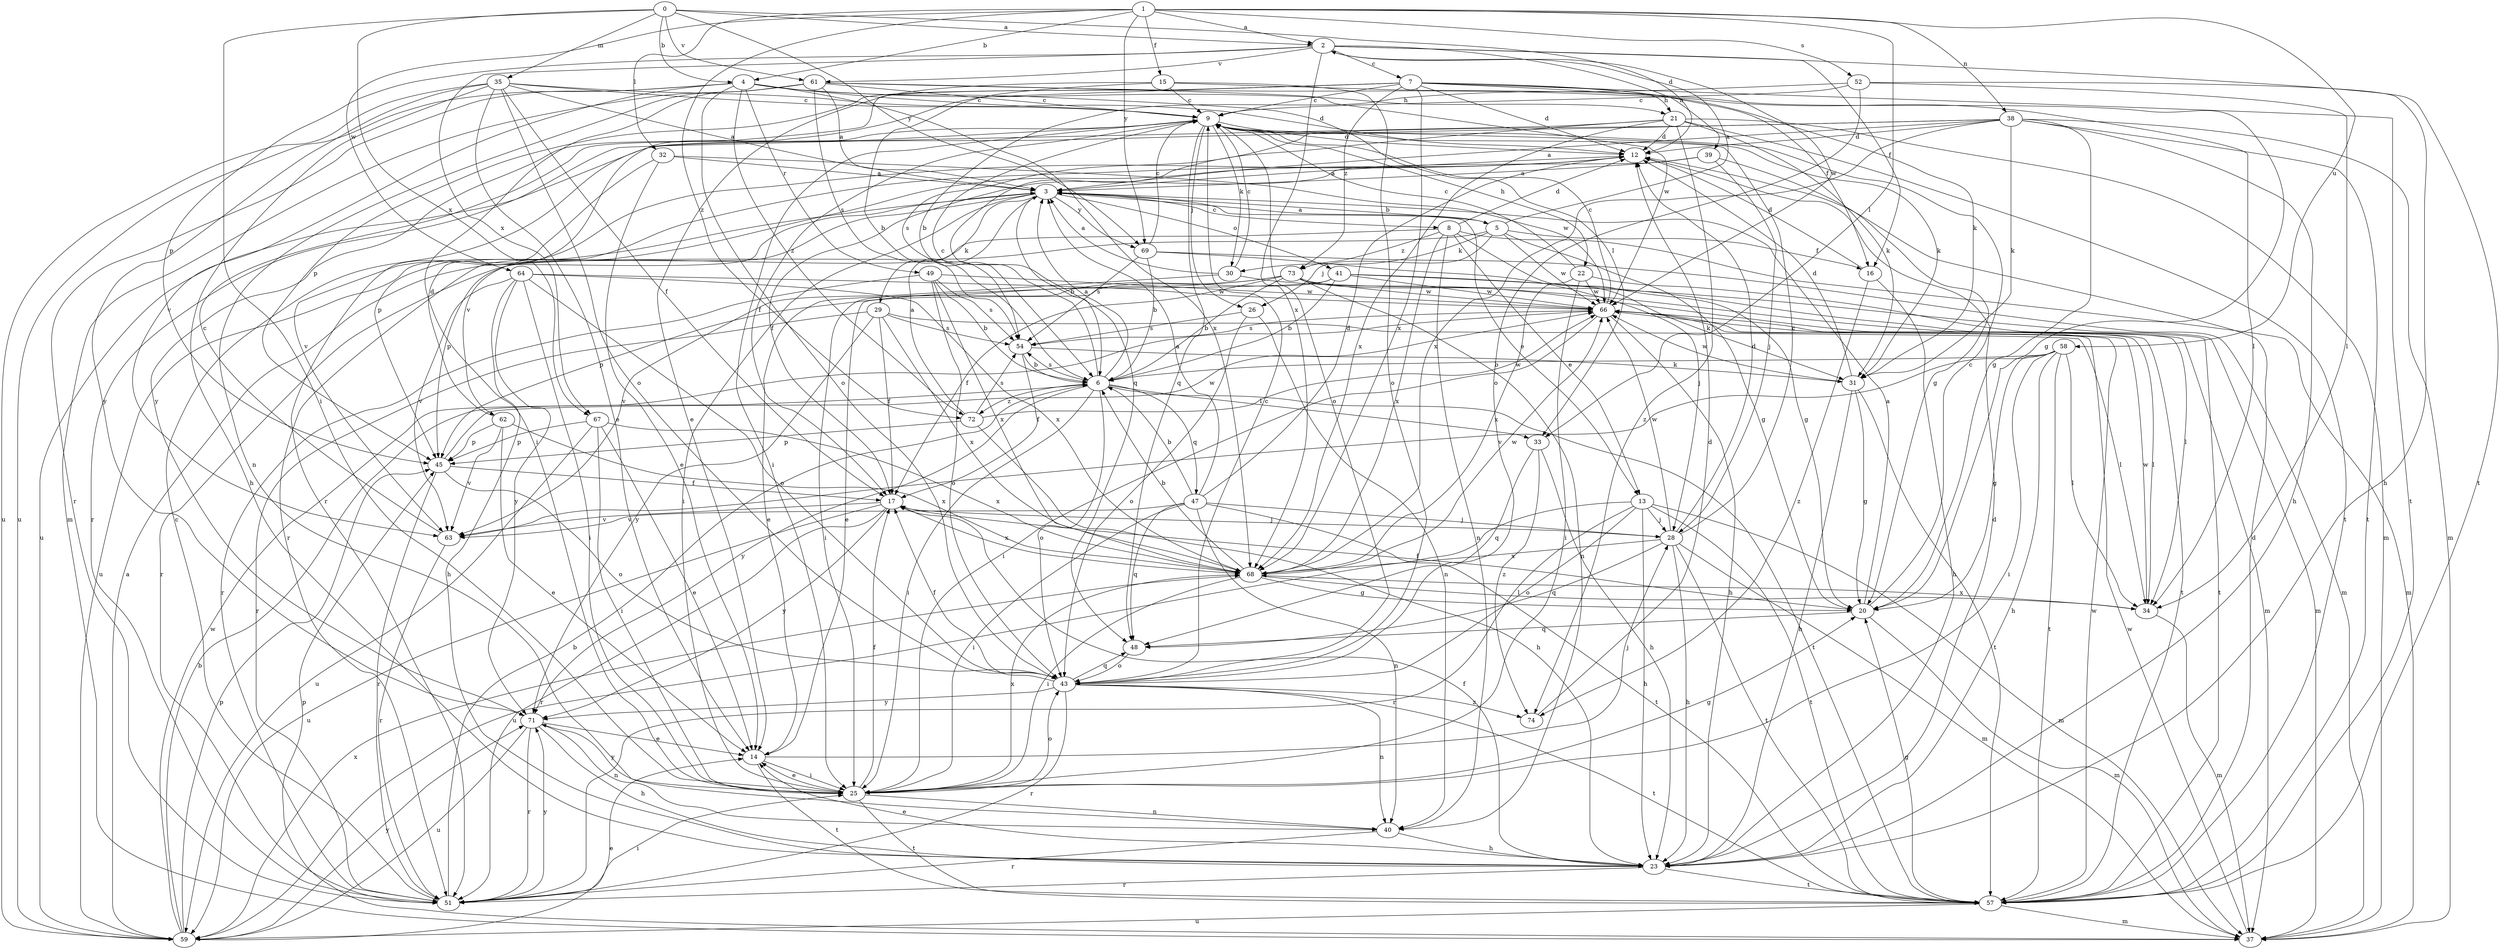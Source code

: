 strict digraph  {
0;
1;
2;
3;
4;
5;
6;
7;
8;
9;
12;
13;
14;
15;
16;
17;
20;
21;
22;
23;
25;
26;
28;
29;
30;
31;
32;
33;
34;
35;
37;
38;
39;
40;
41;
43;
45;
47;
48;
49;
51;
52;
54;
57;
58;
59;
61;
62;
63;
64;
66;
67;
68;
69;
71;
72;
73;
74;
0 -> 2  [label=a];
0 -> 4  [label=b];
0 -> 12  [label=d];
0 -> 25  [label=i];
0 -> 35  [label=m];
0 -> 61  [label=v];
0 -> 67  [label=x];
0 -> 69  [label=y];
1 -> 2  [label=a];
1 -> 4  [label=b];
1 -> 15  [label=f];
1 -> 32  [label=l];
1 -> 33  [label=l];
1 -> 38  [label=n];
1 -> 52  [label=s];
1 -> 58  [label=u];
1 -> 64  [label=w];
1 -> 69  [label=y];
1 -> 72  [label=z];
2 -> 7  [label=c];
2 -> 16  [label=f];
2 -> 39  [label=n];
2 -> 45  [label=p];
2 -> 57  [label=t];
2 -> 61  [label=v];
2 -> 66  [label=w];
2 -> 67  [label=x];
2 -> 68  [label=x];
3 -> 5  [label=b];
3 -> 6  [label=b];
3 -> 8  [label=c];
3 -> 13  [label=e];
3 -> 25  [label=i];
3 -> 29  [label=k];
3 -> 41  [label=o];
3 -> 59  [label=u];
3 -> 62  [label=v];
3 -> 69  [label=y];
4 -> 9  [label=c];
4 -> 21  [label=h];
4 -> 33  [label=l];
4 -> 43  [label=o];
4 -> 49  [label=r];
4 -> 51  [label=r];
4 -> 59  [label=u];
4 -> 63  [label=v];
4 -> 68  [label=x];
4 -> 72  [label=z];
5 -> 2  [label=a];
5 -> 3  [label=a];
5 -> 16  [label=f];
5 -> 20  [label=g];
5 -> 26  [label=j];
5 -> 30  [label=k];
5 -> 51  [label=r];
5 -> 66  [label=w];
6 -> 3  [label=a];
6 -> 9  [label=c];
6 -> 25  [label=i];
6 -> 33  [label=l];
6 -> 43  [label=o];
6 -> 47  [label=q];
6 -> 54  [label=s];
6 -> 57  [label=t];
6 -> 71  [label=y];
6 -> 72  [label=z];
7 -> 9  [label=c];
7 -> 12  [label=d];
7 -> 16  [label=f];
7 -> 20  [label=g];
7 -> 21  [label=h];
7 -> 45  [label=p];
7 -> 51  [label=r];
7 -> 57  [label=t];
7 -> 68  [label=x];
7 -> 71  [label=y];
7 -> 73  [label=z];
8 -> 12  [label=d];
8 -> 13  [label=e];
8 -> 20  [label=g];
8 -> 37  [label=m];
8 -> 40  [label=n];
8 -> 45  [label=p];
8 -> 68  [label=x];
8 -> 73  [label=z];
9 -> 12  [label=d];
9 -> 17  [label=f];
9 -> 22  [label=h];
9 -> 25  [label=i];
9 -> 26  [label=j];
9 -> 30  [label=k];
9 -> 31  [label=k];
9 -> 43  [label=o];
9 -> 48  [label=q];
12 -> 3  [label=a];
12 -> 51  [label=r];
12 -> 63  [label=v];
13 -> 23  [label=h];
13 -> 28  [label=j];
13 -> 37  [label=m];
13 -> 43  [label=o];
13 -> 51  [label=r];
13 -> 57  [label=t];
13 -> 59  [label=u];
14 -> 25  [label=i];
14 -> 28  [label=j];
14 -> 57  [label=t];
15 -> 6  [label=b];
15 -> 9  [label=c];
15 -> 14  [label=e];
15 -> 31  [label=k];
15 -> 43  [label=o];
16 -> 12  [label=d];
16 -> 23  [label=h];
16 -> 74  [label=z];
17 -> 28  [label=j];
17 -> 51  [label=r];
17 -> 59  [label=u];
17 -> 63  [label=v];
17 -> 68  [label=x];
17 -> 71  [label=y];
20 -> 3  [label=a];
20 -> 9  [label=c];
20 -> 17  [label=f];
20 -> 37  [label=m];
20 -> 48  [label=q];
21 -> 12  [label=d];
21 -> 31  [label=k];
21 -> 37  [label=m];
21 -> 48  [label=q];
21 -> 51  [label=r];
21 -> 57  [label=t];
21 -> 68  [label=x];
21 -> 74  [label=z];
22 -> 9  [label=c];
22 -> 25  [label=i];
22 -> 57  [label=t];
22 -> 66  [label=w];
22 -> 68  [label=x];
23 -> 12  [label=d];
23 -> 14  [label=e];
23 -> 17  [label=f];
23 -> 51  [label=r];
23 -> 57  [label=t];
25 -> 14  [label=e];
25 -> 17  [label=f];
25 -> 20  [label=g];
25 -> 40  [label=n];
25 -> 43  [label=o];
25 -> 57  [label=t];
25 -> 68  [label=x];
25 -> 71  [label=y];
26 -> 40  [label=n];
26 -> 43  [label=o];
26 -> 54  [label=s];
28 -> 9  [label=c];
28 -> 12  [label=d];
28 -> 23  [label=h];
28 -> 37  [label=m];
28 -> 48  [label=q];
28 -> 57  [label=t];
28 -> 66  [label=w];
28 -> 68  [label=x];
29 -> 17  [label=f];
29 -> 34  [label=l];
29 -> 51  [label=r];
29 -> 54  [label=s];
29 -> 68  [label=x];
29 -> 71  [label=y];
30 -> 3  [label=a];
30 -> 9  [label=c];
30 -> 34  [label=l];
30 -> 63  [label=v];
31 -> 12  [label=d];
31 -> 20  [label=g];
31 -> 23  [label=h];
31 -> 57  [label=t];
31 -> 66  [label=w];
32 -> 3  [label=a];
32 -> 14  [label=e];
32 -> 45  [label=p];
32 -> 66  [label=w];
33 -> 23  [label=h];
33 -> 48  [label=q];
33 -> 74  [label=z];
34 -> 37  [label=m];
34 -> 66  [label=w];
34 -> 68  [label=x];
35 -> 3  [label=a];
35 -> 9  [label=c];
35 -> 12  [label=d];
35 -> 14  [label=e];
35 -> 17  [label=f];
35 -> 23  [label=h];
35 -> 43  [label=o];
35 -> 59  [label=u];
35 -> 71  [label=y];
37 -> 45  [label=p];
37 -> 66  [label=w];
38 -> 3  [label=a];
38 -> 12  [label=d];
38 -> 20  [label=g];
38 -> 23  [label=h];
38 -> 31  [label=k];
38 -> 37  [label=m];
38 -> 54  [label=s];
38 -> 57  [label=t];
38 -> 59  [label=u];
38 -> 68  [label=x];
39 -> 3  [label=a];
39 -> 17  [label=f];
39 -> 20  [label=g];
39 -> 28  [label=j];
40 -> 23  [label=h];
40 -> 51  [label=r];
41 -> 6  [label=b];
41 -> 14  [label=e];
41 -> 31  [label=k];
41 -> 37  [label=m];
41 -> 45  [label=p];
41 -> 66  [label=w];
43 -> 9  [label=c];
43 -> 17  [label=f];
43 -> 40  [label=n];
43 -> 48  [label=q];
43 -> 51  [label=r];
43 -> 57  [label=t];
43 -> 71  [label=y];
43 -> 74  [label=z];
45 -> 17  [label=f];
45 -> 43  [label=o];
45 -> 51  [label=r];
45 -> 66  [label=w];
47 -> 3  [label=a];
47 -> 6  [label=b];
47 -> 12  [label=d];
47 -> 25  [label=i];
47 -> 28  [label=j];
47 -> 40  [label=n];
47 -> 48  [label=q];
47 -> 57  [label=t];
47 -> 63  [label=v];
48 -> 43  [label=o];
49 -> 6  [label=b];
49 -> 43  [label=o];
49 -> 51  [label=r];
49 -> 54  [label=s];
49 -> 66  [label=w];
49 -> 68  [label=x];
51 -> 6  [label=b];
51 -> 9  [label=c];
51 -> 25  [label=i];
51 -> 71  [label=y];
52 -> 6  [label=b];
52 -> 9  [label=c];
52 -> 23  [label=h];
52 -> 34  [label=l];
52 -> 43  [label=o];
54 -> 6  [label=b];
54 -> 17  [label=f];
54 -> 31  [label=k];
57 -> 12  [label=d];
57 -> 20  [label=g];
57 -> 37  [label=m];
57 -> 59  [label=u];
57 -> 66  [label=w];
58 -> 6  [label=b];
58 -> 20  [label=g];
58 -> 23  [label=h];
58 -> 25  [label=i];
58 -> 34  [label=l];
58 -> 57  [label=t];
58 -> 63  [label=v];
59 -> 3  [label=a];
59 -> 6  [label=b];
59 -> 14  [label=e];
59 -> 45  [label=p];
59 -> 66  [label=w];
59 -> 68  [label=x];
59 -> 71  [label=y];
61 -> 3  [label=a];
61 -> 9  [label=c];
61 -> 25  [label=i];
61 -> 34  [label=l];
61 -> 37  [label=m];
61 -> 40  [label=n];
61 -> 54  [label=s];
61 -> 66  [label=w];
62 -> 12  [label=d];
62 -> 14  [label=e];
62 -> 45  [label=p];
62 -> 63  [label=v];
62 -> 68  [label=x];
63 -> 9  [label=c];
63 -> 51  [label=r];
64 -> 23  [label=h];
64 -> 25  [label=i];
64 -> 43  [label=o];
64 -> 63  [label=v];
64 -> 66  [label=w];
64 -> 68  [label=x];
64 -> 71  [label=y];
66 -> 9  [label=c];
66 -> 23  [label=h];
66 -> 25  [label=i];
66 -> 34  [label=l];
66 -> 54  [label=s];
67 -> 14  [label=e];
67 -> 25  [label=i];
67 -> 45  [label=p];
67 -> 59  [label=u];
67 -> 68  [label=x];
68 -> 6  [label=b];
68 -> 20  [label=g];
68 -> 25  [label=i];
68 -> 34  [label=l];
68 -> 66  [label=w];
69 -> 6  [label=b];
69 -> 9  [label=c];
69 -> 28  [label=j];
69 -> 37  [label=m];
69 -> 54  [label=s];
71 -> 14  [label=e];
71 -> 23  [label=h];
71 -> 40  [label=n];
71 -> 51  [label=r];
71 -> 59  [label=u];
72 -> 3  [label=a];
72 -> 23  [label=h];
72 -> 45  [label=p];
72 -> 54  [label=s];
72 -> 66  [label=w];
73 -> 6  [label=b];
73 -> 14  [label=e];
73 -> 17  [label=f];
73 -> 25  [label=i];
73 -> 37  [label=m];
73 -> 40  [label=n];
73 -> 57  [label=t];
73 -> 66  [label=w];
74 -> 12  [label=d];
}
